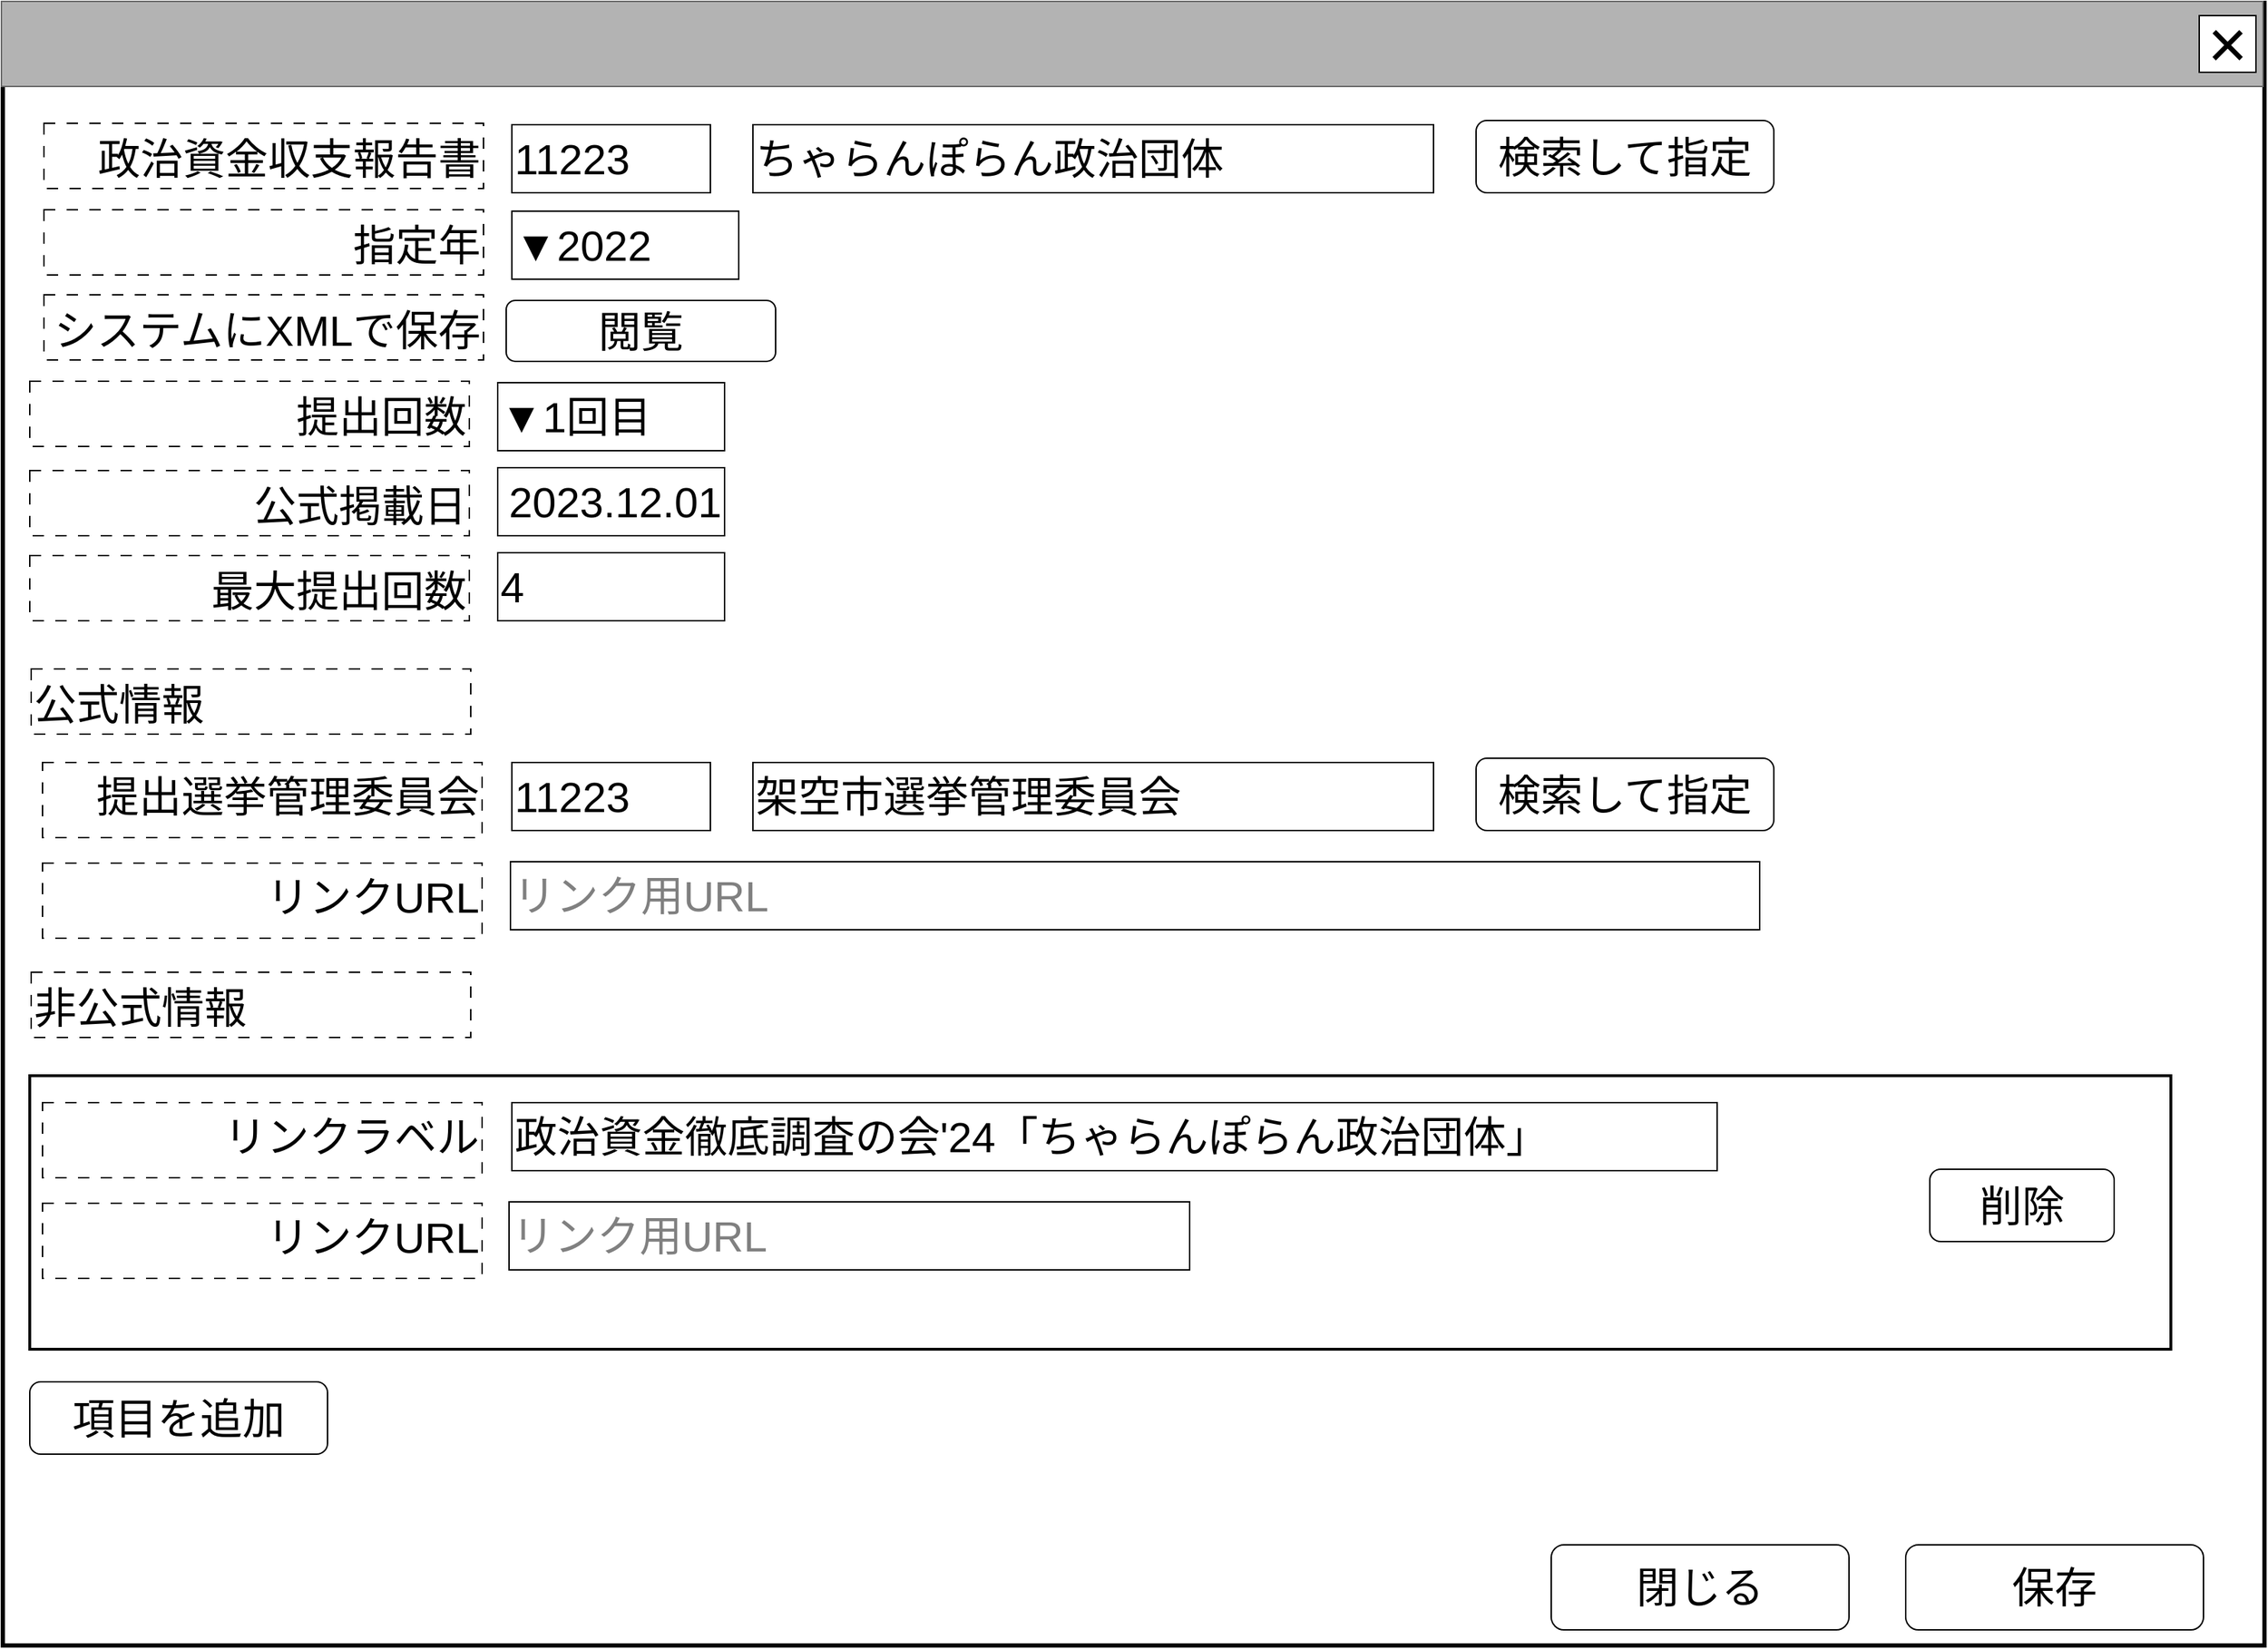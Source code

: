<mxfile version="24.0.4" type="device">
  <diagram name="ページ1" id="LE8fIzdrHe0wcv1LTvfw">
    <mxGraphModel dx="2125" dy="1255" grid="1" gridSize="10" guides="1" tooltips="1" connect="1" arrows="1" fold="1" page="1" pageScale="1" pageWidth="1600" pageHeight="1200" math="0" shadow="0">
      <root>
        <mxCell id="0" />
        <mxCell id="cFaB45KztUIKXS-_cTrr-4" value="背景" style="locked=1;" parent="0" visible="0" />
        <mxCell id="cFaB45KztUIKXS-_cTrr-5" value="" style="rounded=0;whiteSpace=wrap;html=1;strokeWidth=3;" parent="cFaB45KztUIKXS-_cTrr-4" vertex="1">
          <mxGeometry x="1" y="1" width="1595" height="1180" as="geometry" />
        </mxCell>
        <mxCell id="cFaB45KztUIKXS-_cTrr-6" value="" style="rounded=0;whiteSpace=wrap;html=1;fillColor=#B3B3B3;fontColor=#333333;strokeColor=#666666;" parent="cFaB45KztUIKXS-_cTrr-4" vertex="1">
          <mxGeometry width="1595" height="60" as="geometry" />
        </mxCell>
        <mxCell id="cFaB45KztUIKXS-_cTrr-7" value="&lt;font style=&quot;font-size: 48px;&quot;&gt;×&lt;/font&gt;" style="rounded=0;whiteSpace=wrap;html=1;" parent="cFaB45KztUIKXS-_cTrr-4" vertex="1">
          <mxGeometry x="1550" y="10" width="40" height="40" as="geometry" />
        </mxCell>
        <mxCell id="cFaB45KztUIKXS-_cTrr-8" value="" style="rounded=0;whiteSpace=wrap;html=1;" parent="cFaB45KztUIKXS-_cTrr-4" vertex="1">
          <mxGeometry x="830" y="670" width="120" height="60" as="geometry" />
        </mxCell>
        <mxCell id="cFaB45KztUIKXS-_cTrr-9" value="ウインドウ" style="locked=1;" parent="0" />
        <mxCell id="cFaB45KztUIKXS-_cTrr-10" value="" style="rounded=0;whiteSpace=wrap;html=1;strokeWidth=3;" parent="cFaB45KztUIKXS-_cTrr-9" vertex="1">
          <mxGeometry x="1" y="1" width="1595" height="1159" as="geometry" />
        </mxCell>
        <mxCell id="cFaB45KztUIKXS-_cTrr-11" value="" style="rounded=0;whiteSpace=wrap;html=1;fillColor=#B3B3B3;fontColor=#333333;strokeColor=#666666;" parent="cFaB45KztUIKXS-_cTrr-9" vertex="1">
          <mxGeometry width="1595" height="60" as="geometry" />
        </mxCell>
        <mxCell id="cFaB45KztUIKXS-_cTrr-12" value="&lt;font style=&quot;font-size: 48px;&quot;&gt;×&lt;/font&gt;" style="rounded=0;whiteSpace=wrap;html=1;" parent="cFaB45KztUIKXS-_cTrr-9" vertex="1">
          <mxGeometry x="1550" y="10" width="40" height="40" as="geometry" />
        </mxCell>
        <mxCell id="cFaB45KztUIKXS-_cTrr-14" value="名称未設定レイヤ" style="" parent="0" />
        <mxCell id="LuSG3avCVRSMw34TRjUb-14" value="" style="rounded=0;whiteSpace=wrap;html=1;strokeWidth=2;" parent="cFaB45KztUIKXS-_cTrr-14" vertex="1">
          <mxGeometry x="20" y="758" width="1510" height="193" as="geometry" />
        </mxCell>
        <mxCell id="kxWkAaZomFuKM2yIZcbC-108" value="&lt;span style=&quot;font-size: 30px;&quot;&gt;政治資金収支報告書&lt;/span&gt;" style="rounded=0;whiteSpace=wrap;html=1;align=right;dashed=1;dashPattern=8 8;verticalAlign=bottom;" parent="cFaB45KztUIKXS-_cTrr-14" vertex="1">
          <mxGeometry x="30" y="86" width="310" height="46" as="geometry" />
        </mxCell>
        <mxCell id="kxWkAaZomFuKM2yIZcbC-109" value="&lt;span style=&quot;font-size: 30px;&quot;&gt;ちゃらんぽらん政治団体&lt;br&gt;&lt;/span&gt;" style="rounded=0;whiteSpace=wrap;html=1;align=left;" parent="cFaB45KztUIKXS-_cTrr-14" vertex="1">
          <mxGeometry x="530" y="87" width="480" height="48" as="geometry" />
        </mxCell>
        <mxCell id="5l2hKBXCzOEWmYN1dR5e-1" value="&lt;span style=&quot;font-size: 30px;&quot;&gt;保存&lt;/span&gt;" style="rounded=1;whiteSpace=wrap;html=1;" parent="cFaB45KztUIKXS-_cTrr-14" vertex="1">
          <mxGeometry x="1343" y="1089" width="210" height="60" as="geometry" />
        </mxCell>
        <mxCell id="5l2hKBXCzOEWmYN1dR5e-2" value="&lt;span style=&quot;font-size: 30px;&quot;&gt;閉じる&lt;/span&gt;" style="rounded=1;whiteSpace=wrap;html=1;" parent="cFaB45KztUIKXS-_cTrr-14" vertex="1">
          <mxGeometry x="1093" y="1089" width="210" height="60" as="geometry" />
        </mxCell>
        <mxCell id="5l2hKBXCzOEWmYN1dR5e-3" value="&lt;span style=&quot;font-size: 30px;&quot;&gt;検索して指定&lt;/span&gt;" style="rounded=1;whiteSpace=wrap;html=1;" parent="cFaB45KztUIKXS-_cTrr-14" vertex="1">
          <mxGeometry x="1040" y="84" width="210" height="51" as="geometry" />
        </mxCell>
        <mxCell id="cdmeLEnnqN9o7mxTk7t2-22" value="&lt;span style=&quot;font-size: 30px;&quot;&gt;指定年&lt;/span&gt;" style="rounded=0;whiteSpace=wrap;html=1;align=right;dashed=1;dashPattern=8 8;verticalAlign=bottom;" parent="cFaB45KztUIKXS-_cTrr-14" vertex="1">
          <mxGeometry x="30" y="147" width="310" height="46" as="geometry" />
        </mxCell>
        <mxCell id="cdmeLEnnqN9o7mxTk7t2-23" value="&lt;font style=&quot;font-size: 30px;&quot;&gt;▼2022&lt;/font&gt;&lt;span style=&quot;font-size: 30px;&quot;&gt;&lt;br&gt;&lt;/span&gt;" style="rounded=0;whiteSpace=wrap;html=1;align=left;" parent="cFaB45KztUIKXS-_cTrr-14" vertex="1">
          <mxGeometry x="360" y="148" width="160" height="48" as="geometry" />
        </mxCell>
        <mxCell id="tZvU9d8wPMiUrcv0yISu-0" value="&lt;font style=&quot;font-size: 30px;&quot;&gt;11223&lt;/font&gt;&lt;span style=&quot;font-size: 30px;&quot;&gt;&lt;br&gt;&lt;/span&gt;" style="rounded=0;whiteSpace=wrap;html=1;align=left;" parent="cFaB45KztUIKXS-_cTrr-14" vertex="1">
          <mxGeometry x="360" y="87" width="140" height="48" as="geometry" />
        </mxCell>
        <mxCell id="tZvU9d8wPMiUrcv0yISu-1" value="&lt;span style=&quot;font-size: 30px;&quot;&gt;システムにXMLで保存&lt;/span&gt;" style="rounded=0;whiteSpace=wrap;html=1;align=right;dashed=1;dashPattern=8 8;verticalAlign=bottom;" parent="cFaB45KztUIKXS-_cTrr-14" vertex="1">
          <mxGeometry x="30" y="207" width="310" height="46" as="geometry" />
        </mxCell>
        <mxCell id="tZvU9d8wPMiUrcv0yISu-4" value="&lt;font style=&quot;font-size: 30px;&quot;&gt;閲覧&lt;/font&gt;" style="rounded=1;whiteSpace=wrap;html=1;" parent="cFaB45KztUIKXS-_cTrr-14" vertex="1">
          <mxGeometry x="356" y="211" width="190" height="43" as="geometry" />
        </mxCell>
        <mxCell id="tZvU9d8wPMiUrcv0yISu-5" value="&lt;span style=&quot;font-size: 30px;&quot;&gt;&lt;font color=&quot;#808080&quot;&gt;リンク用URL&lt;/font&gt;&lt;br&gt;&lt;/span&gt;" style="rounded=0;whiteSpace=wrap;html=1;align=left;" parent="cFaB45KztUIKXS-_cTrr-14" vertex="1">
          <mxGeometry x="359" y="607" width="881" height="48" as="geometry" />
        </mxCell>
        <mxCell id="tZvU9d8wPMiUrcv0yISu-6" value="&lt;span style=&quot;font-size: 30px;&quot;&gt;リンクラベル&lt;br&gt;&lt;/span&gt;" style="rounded=0;whiteSpace=wrap;html=1;align=right;dashed=1;dashPattern=8 8;verticalAlign=top;" parent="cFaB45KztUIKXS-_cTrr-14" vertex="1">
          <mxGeometry x="29" y="777" width="310" height="53" as="geometry" />
        </mxCell>
        <mxCell id="tZvU9d8wPMiUrcv0yISu-7" value="&lt;span style=&quot;font-size: 30px;&quot;&gt;&lt;font color=&quot;#808080&quot;&gt;リンク用URL&lt;/font&gt;&lt;br&gt;&lt;/span&gt;" style="rounded=0;whiteSpace=wrap;html=1;align=left;" parent="cFaB45KztUIKXS-_cTrr-14" vertex="1">
          <mxGeometry x="358" y="847" width="480" height="48" as="geometry" />
        </mxCell>
        <mxCell id="LuSG3avCVRSMw34TRjUb-2" value="&lt;span style=&quot;font-size: 30px;&quot;&gt;架空市選挙管理委員会&lt;br&gt;&lt;/span&gt;" style="rounded=0;whiteSpace=wrap;html=1;align=left;" parent="cFaB45KztUIKXS-_cTrr-14" vertex="1">
          <mxGeometry x="530" y="537" width="480" height="48" as="geometry" />
        </mxCell>
        <mxCell id="LuSG3avCVRSMw34TRjUb-3" value="&lt;span style=&quot;font-size: 30px;&quot;&gt;検索して指定&lt;/span&gt;" style="rounded=1;whiteSpace=wrap;html=1;" parent="cFaB45KztUIKXS-_cTrr-14" vertex="1">
          <mxGeometry x="1040" y="534" width="210" height="51" as="geometry" />
        </mxCell>
        <mxCell id="LuSG3avCVRSMw34TRjUb-4" value="&lt;font style=&quot;font-size: 30px;&quot;&gt;11223&lt;/font&gt;&lt;span style=&quot;font-size: 30px;&quot;&gt;&lt;br&gt;&lt;/span&gt;" style="rounded=0;whiteSpace=wrap;html=1;align=left;" parent="cFaB45KztUIKXS-_cTrr-14" vertex="1">
          <mxGeometry x="360" y="537" width="140" height="48" as="geometry" />
        </mxCell>
        <mxCell id="LuSG3avCVRSMw34TRjUb-8" value="&lt;span style=&quot;font-size: 30px;&quot;&gt;政治資金徹底調査の会&#39;24「ちゃらんぽらん政治団体」&lt;br&gt;&lt;/span&gt;" style="rounded=0;whiteSpace=wrap;html=1;align=left;" parent="cFaB45KztUIKXS-_cTrr-14" vertex="1">
          <mxGeometry x="360" y="777" width="850" height="48" as="geometry" />
        </mxCell>
        <mxCell id="LuSG3avCVRSMw34TRjUb-9" value="&lt;span style=&quot;font-size: 30px;&quot;&gt;リンクURL&lt;br&gt;&lt;/span&gt;" style="rounded=0;whiteSpace=wrap;html=1;align=right;dashed=1;dashPattern=8 8;verticalAlign=top;" parent="cFaB45KztUIKXS-_cTrr-14" vertex="1">
          <mxGeometry x="29" y="848" width="310" height="53" as="geometry" />
        </mxCell>
        <mxCell id="LuSG3avCVRSMw34TRjUb-10" value="&lt;span style=&quot;font-size: 30px;&quot;&gt;提出選挙管理委員会&lt;br&gt;&lt;/span&gt;" style="rounded=0;whiteSpace=wrap;html=1;align=right;dashed=1;dashPattern=8 8;verticalAlign=top;" parent="cFaB45KztUIKXS-_cTrr-14" vertex="1">
          <mxGeometry x="29" y="537" width="310" height="53" as="geometry" />
        </mxCell>
        <mxCell id="LuSG3avCVRSMw34TRjUb-11" value="&lt;span style=&quot;font-size: 30px;&quot;&gt;リンクURL&lt;br&gt;&lt;/span&gt;" style="rounded=0;whiteSpace=wrap;html=1;align=right;dashed=1;dashPattern=8 8;verticalAlign=top;" parent="cFaB45KztUIKXS-_cTrr-14" vertex="1">
          <mxGeometry x="29" y="608" width="310" height="53" as="geometry" />
        </mxCell>
        <mxCell id="LuSG3avCVRSMw34TRjUb-12" value="&lt;span style=&quot;font-size: 30px;&quot;&gt;公式情報&lt;/span&gt;" style="rounded=0;whiteSpace=wrap;html=1;align=left;dashed=1;dashPattern=8 8;verticalAlign=bottom;" parent="cFaB45KztUIKXS-_cTrr-14" vertex="1">
          <mxGeometry x="21" y="471" width="310" height="46" as="geometry" />
        </mxCell>
        <mxCell id="LuSG3avCVRSMw34TRjUb-13" value="&lt;span style=&quot;font-size: 30px;&quot;&gt;非公式情報&lt;/span&gt;" style="rounded=0;whiteSpace=wrap;html=1;align=left;dashed=1;dashPattern=8 8;verticalAlign=bottom;" parent="cFaB45KztUIKXS-_cTrr-14" vertex="1">
          <mxGeometry x="21" y="685" width="310" height="46" as="geometry" />
        </mxCell>
        <mxCell id="LuSG3avCVRSMw34TRjUb-15" value="&lt;span style=&quot;font-size: 30px;&quot;&gt;削除&lt;/span&gt;" style="rounded=1;whiteSpace=wrap;html=1;" parent="cFaB45KztUIKXS-_cTrr-14" vertex="1">
          <mxGeometry x="1360" y="824" width="130" height="51" as="geometry" />
        </mxCell>
        <mxCell id="LuSG3avCVRSMw34TRjUb-16" value="&lt;span style=&quot;font-size: 30px;&quot;&gt;項目を追加&lt;/span&gt;" style="rounded=1;whiteSpace=wrap;html=1;" parent="cFaB45KztUIKXS-_cTrr-14" vertex="1">
          <mxGeometry x="20" y="974" width="210" height="51" as="geometry" />
        </mxCell>
        <mxCell id="ou-WtTb6Jt9EB9S26xZP-0" value="&lt;span style=&quot;font-size: 30px;&quot;&gt;提出回数&lt;/span&gt;" style="rounded=0;whiteSpace=wrap;html=1;align=right;dashed=1;dashPattern=8 8;verticalAlign=bottom;" vertex="1" parent="cFaB45KztUIKXS-_cTrr-14">
          <mxGeometry x="20" y="268" width="310" height="46" as="geometry" />
        </mxCell>
        <mxCell id="ou-WtTb6Jt9EB9S26xZP-1" value="&lt;font style=&quot;font-size: 30px;&quot;&gt;▼1回目&lt;/font&gt;&lt;span style=&quot;font-size: 30px;&quot;&gt;&lt;br&gt;&lt;/span&gt;" style="rounded=0;whiteSpace=wrap;html=1;align=left;" vertex="1" parent="cFaB45KztUIKXS-_cTrr-14">
          <mxGeometry x="350" y="269" width="160" height="48" as="geometry" />
        </mxCell>
        <mxCell id="ou-WtTb6Jt9EB9S26xZP-2" value="&lt;span style=&quot;font-size: 30px;&quot;&gt;公式掲載日&lt;/span&gt;" style="rounded=0;whiteSpace=wrap;html=1;align=right;dashed=1;dashPattern=8 8;verticalAlign=bottom;" vertex="1" parent="cFaB45KztUIKXS-_cTrr-14">
          <mxGeometry x="20" y="331" width="310" height="46" as="geometry" />
        </mxCell>
        <mxCell id="ou-WtTb6Jt9EB9S26xZP-3" value="&lt;font style=&quot;font-size: 30px;&quot;&gt;2023.12.01&lt;/font&gt;&lt;span style=&quot;font-size: 30px;&quot;&gt;&lt;br&gt;&lt;/span&gt;" style="rounded=0;whiteSpace=wrap;html=1;align=right;" vertex="1" parent="cFaB45KztUIKXS-_cTrr-14">
          <mxGeometry x="350" y="329" width="160" height="48" as="geometry" />
        </mxCell>
        <mxCell id="ou-WtTb6Jt9EB9S26xZP-4" value="&lt;span style=&quot;font-size: 30px;&quot;&gt;最大提出回数&lt;/span&gt;" style="rounded=0;whiteSpace=wrap;html=1;align=right;dashed=1;dashPattern=8 8;verticalAlign=bottom;" vertex="1" parent="cFaB45KztUIKXS-_cTrr-14">
          <mxGeometry x="20" y="391" width="310" height="46" as="geometry" />
        </mxCell>
        <mxCell id="ou-WtTb6Jt9EB9S26xZP-5" value="&lt;font style=&quot;font-size: 30px;&quot;&gt;4&lt;/font&gt;&lt;span style=&quot;font-size: 30px;&quot;&gt;&lt;br&gt;&lt;/span&gt;" style="rounded=0;whiteSpace=wrap;html=1;align=left;" vertex="1" parent="cFaB45KztUIKXS-_cTrr-14">
          <mxGeometry x="350" y="389" width="160" height="48" as="geometry" />
        </mxCell>
      </root>
    </mxGraphModel>
  </diagram>
</mxfile>
